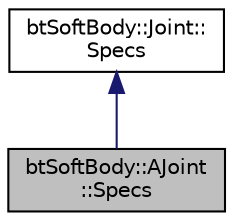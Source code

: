 digraph "btSoftBody::AJoint::Specs"
{
  edge [fontname="Helvetica",fontsize="10",labelfontname="Helvetica",labelfontsize="10"];
  node [fontname="Helvetica",fontsize="10",shape=record];
  Node1 [label="btSoftBody::AJoint\l::Specs",height=0.2,width=0.4,color="black", fillcolor="grey75", style="filled", fontcolor="black"];
  Node2 -> Node1 [dir="back",color="midnightblue",fontsize="10",style="solid",fontname="Helvetica"];
  Node2 [label="btSoftBody::Joint::\lSpecs",height=0.2,width=0.4,color="black", fillcolor="white", style="filled",URL="$structbt_soft_body_1_1_joint_1_1_specs.html"];
}
